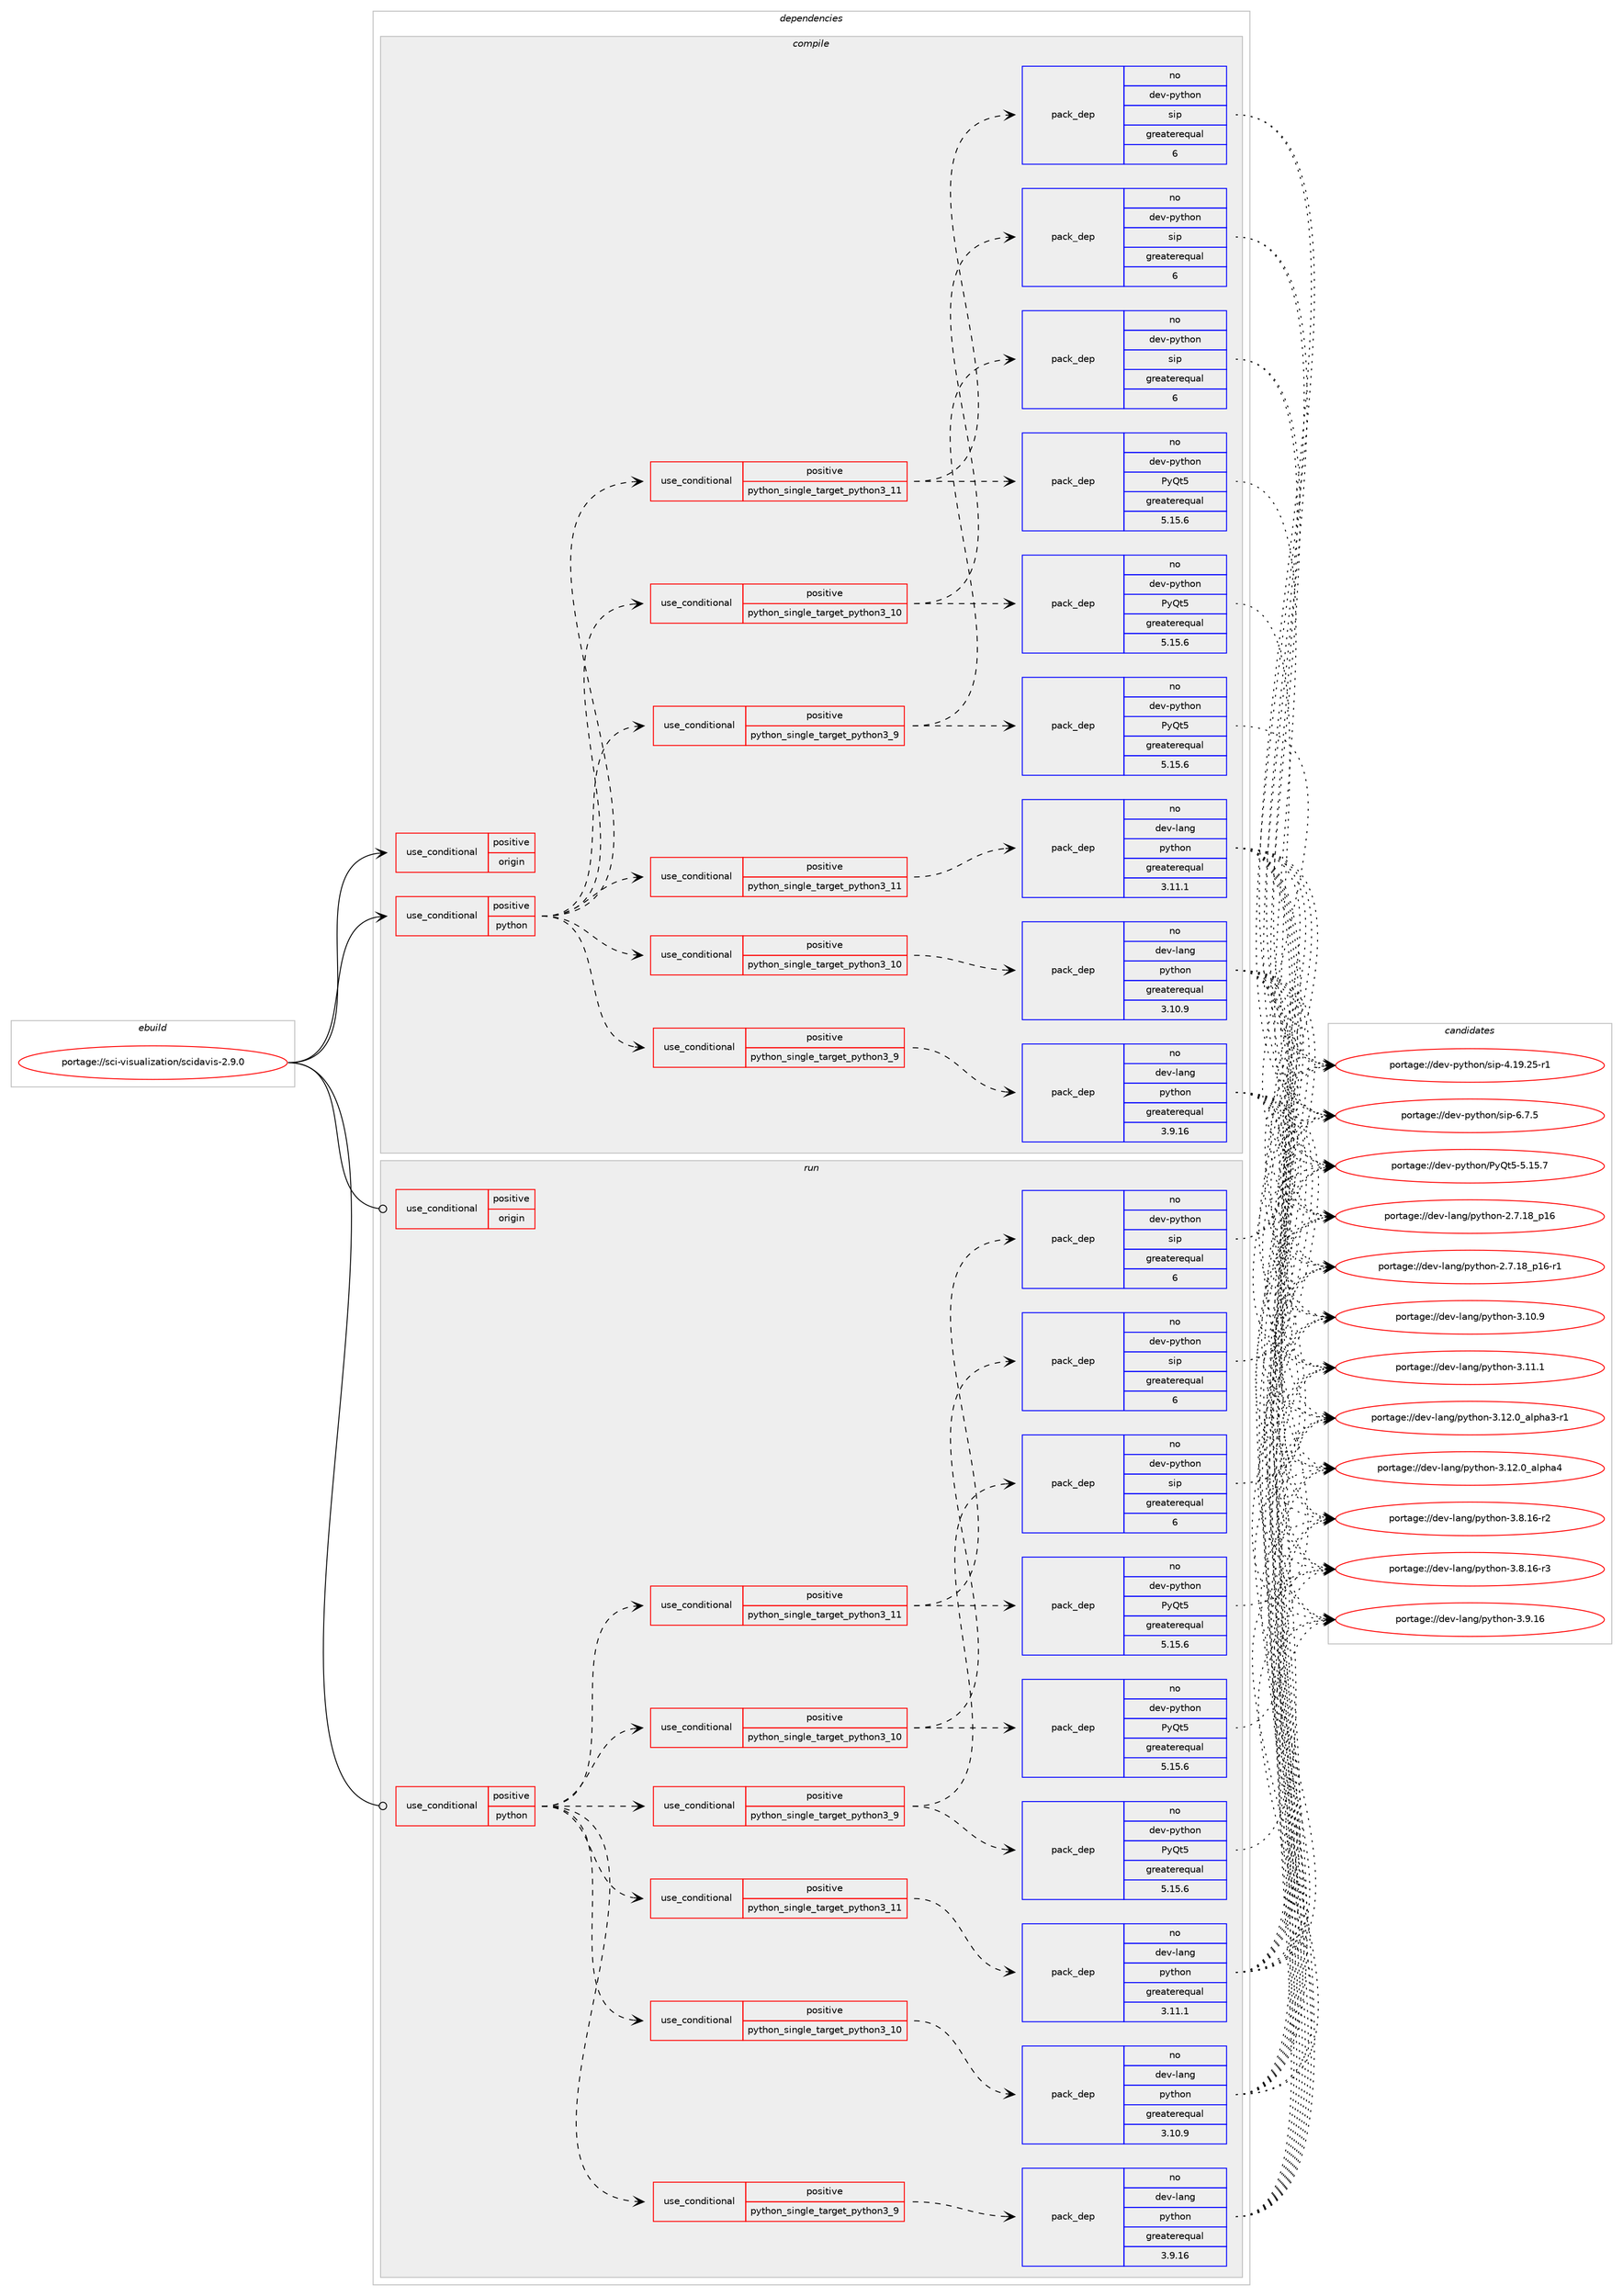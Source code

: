 digraph prolog {

# *************
# Graph options
# *************

newrank=true;
concentrate=true;
compound=true;
graph [rankdir=LR,fontname=Helvetica,fontsize=10,ranksep=1.5];#, ranksep=2.5, nodesep=0.2];
edge  [arrowhead=vee];
node  [fontname=Helvetica,fontsize=10];

# **********
# The ebuild
# **********

subgraph cluster_leftcol {
color=gray;
rank=same;
label=<<i>ebuild</i>>;
id [label="portage://sci-visualization/scidavis-2.9.0", color=red, width=4, href="../sci-visualization/scidavis-2.9.0.svg"];
}

# ****************
# The dependencies
# ****************

subgraph cluster_midcol {
color=gray;
label=<<i>dependencies</i>>;
subgraph cluster_compile {
fillcolor="#eeeeee";
style=filled;
label=<<i>compile</i>>;
subgraph cond3381 {
dependency5035 [label=<<TABLE BORDER="0" CELLBORDER="1" CELLSPACING="0" CELLPADDING="4"><TR><TD ROWSPAN="3" CELLPADDING="10">use_conditional</TD></TR><TR><TD>positive</TD></TR><TR><TD>origin</TD></TR></TABLE>>, shape=none, color=red];
# *** BEGIN UNKNOWN DEPENDENCY TYPE (TODO) ***
# dependency5035 -> package_dependency(portage://sci-visualization/scidavis-2.9.0,install,no,sci-libs,liborigin,none,[,,],[],[])
# *** END UNKNOWN DEPENDENCY TYPE (TODO) ***

}
id:e -> dependency5035:w [weight=20,style="solid",arrowhead="vee"];
subgraph cond3382 {
dependency5036 [label=<<TABLE BORDER="0" CELLBORDER="1" CELLSPACING="0" CELLPADDING="4"><TR><TD ROWSPAN="3" CELLPADDING="10">use_conditional</TD></TR><TR><TD>positive</TD></TR><TR><TD>python</TD></TR></TABLE>>, shape=none, color=red];
subgraph cond3383 {
dependency5037 [label=<<TABLE BORDER="0" CELLBORDER="1" CELLSPACING="0" CELLPADDING="4"><TR><TD ROWSPAN="3" CELLPADDING="10">use_conditional</TD></TR><TR><TD>positive</TD></TR><TR><TD>python_single_target_python3_9</TD></TR></TABLE>>, shape=none, color=red];
subgraph pack1602 {
dependency5038 [label=<<TABLE BORDER="0" CELLBORDER="1" CELLSPACING="0" CELLPADDING="4" WIDTH="220"><TR><TD ROWSPAN="6" CELLPADDING="30">pack_dep</TD></TR><TR><TD WIDTH="110">no</TD></TR><TR><TD>dev-lang</TD></TR><TR><TD>python</TD></TR><TR><TD>greaterequal</TD></TR><TR><TD>3.9.16</TD></TR></TABLE>>, shape=none, color=blue];
}
dependency5037:e -> dependency5038:w [weight=20,style="dashed",arrowhead="vee"];
}
dependency5036:e -> dependency5037:w [weight=20,style="dashed",arrowhead="vee"];
subgraph cond3384 {
dependency5039 [label=<<TABLE BORDER="0" CELLBORDER="1" CELLSPACING="0" CELLPADDING="4"><TR><TD ROWSPAN="3" CELLPADDING="10">use_conditional</TD></TR><TR><TD>positive</TD></TR><TR><TD>python_single_target_python3_10</TD></TR></TABLE>>, shape=none, color=red];
subgraph pack1603 {
dependency5040 [label=<<TABLE BORDER="0" CELLBORDER="1" CELLSPACING="0" CELLPADDING="4" WIDTH="220"><TR><TD ROWSPAN="6" CELLPADDING="30">pack_dep</TD></TR><TR><TD WIDTH="110">no</TD></TR><TR><TD>dev-lang</TD></TR><TR><TD>python</TD></TR><TR><TD>greaterequal</TD></TR><TR><TD>3.10.9</TD></TR></TABLE>>, shape=none, color=blue];
}
dependency5039:e -> dependency5040:w [weight=20,style="dashed",arrowhead="vee"];
}
dependency5036:e -> dependency5039:w [weight=20,style="dashed",arrowhead="vee"];
subgraph cond3385 {
dependency5041 [label=<<TABLE BORDER="0" CELLBORDER="1" CELLSPACING="0" CELLPADDING="4"><TR><TD ROWSPAN="3" CELLPADDING="10">use_conditional</TD></TR><TR><TD>positive</TD></TR><TR><TD>python_single_target_python3_11</TD></TR></TABLE>>, shape=none, color=red];
subgraph pack1604 {
dependency5042 [label=<<TABLE BORDER="0" CELLBORDER="1" CELLSPACING="0" CELLPADDING="4" WIDTH="220"><TR><TD ROWSPAN="6" CELLPADDING="30">pack_dep</TD></TR><TR><TD WIDTH="110">no</TD></TR><TR><TD>dev-lang</TD></TR><TR><TD>python</TD></TR><TR><TD>greaterequal</TD></TR><TR><TD>3.11.1</TD></TR></TABLE>>, shape=none, color=blue];
}
dependency5041:e -> dependency5042:w [weight=20,style="dashed",arrowhead="vee"];
}
dependency5036:e -> dependency5041:w [weight=20,style="dashed",arrowhead="vee"];
subgraph cond3386 {
dependency5043 [label=<<TABLE BORDER="0" CELLBORDER="1" CELLSPACING="0" CELLPADDING="4"><TR><TD ROWSPAN="3" CELLPADDING="10">use_conditional</TD></TR><TR><TD>positive</TD></TR><TR><TD>python_single_target_python3_9</TD></TR></TABLE>>, shape=none, color=red];
subgraph pack1605 {
dependency5044 [label=<<TABLE BORDER="0" CELLBORDER="1" CELLSPACING="0" CELLPADDING="4" WIDTH="220"><TR><TD ROWSPAN="6" CELLPADDING="30">pack_dep</TD></TR><TR><TD WIDTH="110">no</TD></TR><TR><TD>dev-python</TD></TR><TR><TD>PyQt5</TD></TR><TR><TD>greaterequal</TD></TR><TR><TD>5.15.6</TD></TR></TABLE>>, shape=none, color=blue];
}
dependency5043:e -> dependency5044:w [weight=20,style="dashed",arrowhead="vee"];
# *** BEGIN UNKNOWN DEPENDENCY TYPE (TODO) ***
# dependency5043 -> package_dependency(portage://sci-visualization/scidavis-2.9.0,install,no,dev-python,PyQt5-sip,none,[,,],[],[use(enable(python_targets_python3_9),negative)])
# *** END UNKNOWN DEPENDENCY TYPE (TODO) ***

subgraph pack1606 {
dependency5045 [label=<<TABLE BORDER="0" CELLBORDER="1" CELLSPACING="0" CELLPADDING="4" WIDTH="220"><TR><TD ROWSPAN="6" CELLPADDING="30">pack_dep</TD></TR><TR><TD WIDTH="110">no</TD></TR><TR><TD>dev-python</TD></TR><TR><TD>sip</TD></TR><TR><TD>greaterequal</TD></TR><TR><TD>6</TD></TR></TABLE>>, shape=none, color=blue];
}
dependency5043:e -> dependency5045:w [weight=20,style="dashed",arrowhead="vee"];
}
dependency5036:e -> dependency5043:w [weight=20,style="dashed",arrowhead="vee"];
subgraph cond3387 {
dependency5046 [label=<<TABLE BORDER="0" CELLBORDER="1" CELLSPACING="0" CELLPADDING="4"><TR><TD ROWSPAN="3" CELLPADDING="10">use_conditional</TD></TR><TR><TD>positive</TD></TR><TR><TD>python_single_target_python3_10</TD></TR></TABLE>>, shape=none, color=red];
subgraph pack1607 {
dependency5047 [label=<<TABLE BORDER="0" CELLBORDER="1" CELLSPACING="0" CELLPADDING="4" WIDTH="220"><TR><TD ROWSPAN="6" CELLPADDING="30">pack_dep</TD></TR><TR><TD WIDTH="110">no</TD></TR><TR><TD>dev-python</TD></TR><TR><TD>PyQt5</TD></TR><TR><TD>greaterequal</TD></TR><TR><TD>5.15.6</TD></TR></TABLE>>, shape=none, color=blue];
}
dependency5046:e -> dependency5047:w [weight=20,style="dashed",arrowhead="vee"];
# *** BEGIN UNKNOWN DEPENDENCY TYPE (TODO) ***
# dependency5046 -> package_dependency(portage://sci-visualization/scidavis-2.9.0,install,no,dev-python,PyQt5-sip,none,[,,],[],[use(enable(python_targets_python3_10),negative)])
# *** END UNKNOWN DEPENDENCY TYPE (TODO) ***

subgraph pack1608 {
dependency5048 [label=<<TABLE BORDER="0" CELLBORDER="1" CELLSPACING="0" CELLPADDING="4" WIDTH="220"><TR><TD ROWSPAN="6" CELLPADDING="30">pack_dep</TD></TR><TR><TD WIDTH="110">no</TD></TR><TR><TD>dev-python</TD></TR><TR><TD>sip</TD></TR><TR><TD>greaterequal</TD></TR><TR><TD>6</TD></TR></TABLE>>, shape=none, color=blue];
}
dependency5046:e -> dependency5048:w [weight=20,style="dashed",arrowhead="vee"];
}
dependency5036:e -> dependency5046:w [weight=20,style="dashed",arrowhead="vee"];
subgraph cond3388 {
dependency5049 [label=<<TABLE BORDER="0" CELLBORDER="1" CELLSPACING="0" CELLPADDING="4"><TR><TD ROWSPAN="3" CELLPADDING="10">use_conditional</TD></TR><TR><TD>positive</TD></TR><TR><TD>python_single_target_python3_11</TD></TR></TABLE>>, shape=none, color=red];
subgraph pack1609 {
dependency5050 [label=<<TABLE BORDER="0" CELLBORDER="1" CELLSPACING="0" CELLPADDING="4" WIDTH="220"><TR><TD ROWSPAN="6" CELLPADDING="30">pack_dep</TD></TR><TR><TD WIDTH="110">no</TD></TR><TR><TD>dev-python</TD></TR><TR><TD>PyQt5</TD></TR><TR><TD>greaterequal</TD></TR><TR><TD>5.15.6</TD></TR></TABLE>>, shape=none, color=blue];
}
dependency5049:e -> dependency5050:w [weight=20,style="dashed",arrowhead="vee"];
# *** BEGIN UNKNOWN DEPENDENCY TYPE (TODO) ***
# dependency5049 -> package_dependency(portage://sci-visualization/scidavis-2.9.0,install,no,dev-python,PyQt5-sip,none,[,,],[],[use(enable(python_targets_python3_11),negative)])
# *** END UNKNOWN DEPENDENCY TYPE (TODO) ***

subgraph pack1610 {
dependency5051 [label=<<TABLE BORDER="0" CELLBORDER="1" CELLSPACING="0" CELLPADDING="4" WIDTH="220"><TR><TD ROWSPAN="6" CELLPADDING="30">pack_dep</TD></TR><TR><TD WIDTH="110">no</TD></TR><TR><TD>dev-python</TD></TR><TR><TD>sip</TD></TR><TR><TD>greaterequal</TD></TR><TR><TD>6</TD></TR></TABLE>>, shape=none, color=blue];
}
dependency5049:e -> dependency5051:w [weight=20,style="dashed",arrowhead="vee"];
}
dependency5036:e -> dependency5049:w [weight=20,style="dashed",arrowhead="vee"];
}
id:e -> dependency5036:w [weight=20,style="solid",arrowhead="vee"];
# *** BEGIN UNKNOWN DEPENDENCY TYPE (TODO) ***
# id -> package_dependency(portage://sci-visualization/scidavis-2.9.0,install,no,dev-cpp,muParser,none,[,,],[],[])
# *** END UNKNOWN DEPENDENCY TYPE (TODO) ***

# *** BEGIN UNKNOWN DEPENDENCY TYPE (TODO) ***
# id -> package_dependency(portage://sci-visualization/scidavis-2.9.0,install,no,dev-qt,qtcore,none,[,,],[slot(5)],[])
# *** END UNKNOWN DEPENDENCY TYPE (TODO) ***

# *** BEGIN UNKNOWN DEPENDENCY TYPE (TODO) ***
# id -> package_dependency(portage://sci-visualization/scidavis-2.9.0,install,no,dev-qt,qtgui,none,[,,],[slot(5)],[])
# *** END UNKNOWN DEPENDENCY TYPE (TODO) ***

# *** BEGIN UNKNOWN DEPENDENCY TYPE (TODO) ***
# id -> package_dependency(portage://sci-visualization/scidavis-2.9.0,install,no,dev-qt,qtnetwork,none,[,,],[slot(5)],[])
# *** END UNKNOWN DEPENDENCY TYPE (TODO) ***

# *** BEGIN UNKNOWN DEPENDENCY TYPE (TODO) ***
# id -> package_dependency(portage://sci-visualization/scidavis-2.9.0,install,no,dev-qt,qtopengl,none,[,,],[slot(5)],[])
# *** END UNKNOWN DEPENDENCY TYPE (TODO) ***

# *** BEGIN UNKNOWN DEPENDENCY TYPE (TODO) ***
# id -> package_dependency(portage://sci-visualization/scidavis-2.9.0,install,no,dev-qt,qtprintsupport,none,[,,],[slot(5)],[])
# *** END UNKNOWN DEPENDENCY TYPE (TODO) ***

# *** BEGIN UNKNOWN DEPENDENCY TYPE (TODO) ***
# id -> package_dependency(portage://sci-visualization/scidavis-2.9.0,install,no,dev-qt,qtwidgets,none,[,,],[slot(5)],[])
# *** END UNKNOWN DEPENDENCY TYPE (TODO) ***

# *** BEGIN UNKNOWN DEPENDENCY TYPE (TODO) ***
# id -> package_dependency(portage://sci-visualization/scidavis-2.9.0,install,no,dev-qt,qtxml,none,[,,],[slot(5)],[])
# *** END UNKNOWN DEPENDENCY TYPE (TODO) ***

# *** BEGIN UNKNOWN DEPENDENCY TYPE (TODO) ***
# id -> package_dependency(portage://sci-visualization/scidavis-2.9.0,install,no,sci-libs,gsl,none,[,,],any_same_slot,[])
# *** END UNKNOWN DEPENDENCY TYPE (TODO) ***

# *** BEGIN UNKNOWN DEPENDENCY TYPE (TODO) ***
# id -> package_dependency(portage://sci-visualization/scidavis-2.9.0,install,no,sys-libs,zlib,none,[,,],[],[use(enable(minizip),none)])
# *** END UNKNOWN DEPENDENCY TYPE (TODO) ***

# *** BEGIN UNKNOWN DEPENDENCY TYPE (TODO) ***
# id -> package_dependency(portage://sci-visualization/scidavis-2.9.0,install,no,x11-libs,qwt,none,[,,],[slot(5)],[])
# *** END UNKNOWN DEPENDENCY TYPE (TODO) ***

# *** BEGIN UNKNOWN DEPENDENCY TYPE (TODO) ***
# id -> package_dependency(portage://sci-visualization/scidavis-2.9.0,install,no,x11-libs,qwtplot3d,none,[,,],[],[])
# *** END UNKNOWN DEPENDENCY TYPE (TODO) ***

}
subgraph cluster_compileandrun {
fillcolor="#eeeeee";
style=filled;
label=<<i>compile and run</i>>;
}
subgraph cluster_run {
fillcolor="#eeeeee";
style=filled;
label=<<i>run</i>>;
subgraph cond3389 {
dependency5052 [label=<<TABLE BORDER="0" CELLBORDER="1" CELLSPACING="0" CELLPADDING="4"><TR><TD ROWSPAN="3" CELLPADDING="10">use_conditional</TD></TR><TR><TD>positive</TD></TR><TR><TD>origin</TD></TR></TABLE>>, shape=none, color=red];
# *** BEGIN UNKNOWN DEPENDENCY TYPE (TODO) ***
# dependency5052 -> package_dependency(portage://sci-visualization/scidavis-2.9.0,run,no,sci-libs,liborigin,none,[,,],[],[])
# *** END UNKNOWN DEPENDENCY TYPE (TODO) ***

}
id:e -> dependency5052:w [weight=20,style="solid",arrowhead="odot"];
subgraph cond3390 {
dependency5053 [label=<<TABLE BORDER="0" CELLBORDER="1" CELLSPACING="0" CELLPADDING="4"><TR><TD ROWSPAN="3" CELLPADDING="10">use_conditional</TD></TR><TR><TD>positive</TD></TR><TR><TD>python</TD></TR></TABLE>>, shape=none, color=red];
subgraph cond3391 {
dependency5054 [label=<<TABLE BORDER="0" CELLBORDER="1" CELLSPACING="0" CELLPADDING="4"><TR><TD ROWSPAN="3" CELLPADDING="10">use_conditional</TD></TR><TR><TD>positive</TD></TR><TR><TD>python_single_target_python3_9</TD></TR></TABLE>>, shape=none, color=red];
subgraph pack1611 {
dependency5055 [label=<<TABLE BORDER="0" CELLBORDER="1" CELLSPACING="0" CELLPADDING="4" WIDTH="220"><TR><TD ROWSPAN="6" CELLPADDING="30">pack_dep</TD></TR><TR><TD WIDTH="110">no</TD></TR><TR><TD>dev-lang</TD></TR><TR><TD>python</TD></TR><TR><TD>greaterequal</TD></TR><TR><TD>3.9.16</TD></TR></TABLE>>, shape=none, color=blue];
}
dependency5054:e -> dependency5055:w [weight=20,style="dashed",arrowhead="vee"];
}
dependency5053:e -> dependency5054:w [weight=20,style="dashed",arrowhead="vee"];
subgraph cond3392 {
dependency5056 [label=<<TABLE BORDER="0" CELLBORDER="1" CELLSPACING="0" CELLPADDING="4"><TR><TD ROWSPAN="3" CELLPADDING="10">use_conditional</TD></TR><TR><TD>positive</TD></TR><TR><TD>python_single_target_python3_10</TD></TR></TABLE>>, shape=none, color=red];
subgraph pack1612 {
dependency5057 [label=<<TABLE BORDER="0" CELLBORDER="1" CELLSPACING="0" CELLPADDING="4" WIDTH="220"><TR><TD ROWSPAN="6" CELLPADDING="30">pack_dep</TD></TR><TR><TD WIDTH="110">no</TD></TR><TR><TD>dev-lang</TD></TR><TR><TD>python</TD></TR><TR><TD>greaterequal</TD></TR><TR><TD>3.10.9</TD></TR></TABLE>>, shape=none, color=blue];
}
dependency5056:e -> dependency5057:w [weight=20,style="dashed",arrowhead="vee"];
}
dependency5053:e -> dependency5056:w [weight=20,style="dashed",arrowhead="vee"];
subgraph cond3393 {
dependency5058 [label=<<TABLE BORDER="0" CELLBORDER="1" CELLSPACING="0" CELLPADDING="4"><TR><TD ROWSPAN="3" CELLPADDING="10">use_conditional</TD></TR><TR><TD>positive</TD></TR><TR><TD>python_single_target_python3_11</TD></TR></TABLE>>, shape=none, color=red];
subgraph pack1613 {
dependency5059 [label=<<TABLE BORDER="0" CELLBORDER="1" CELLSPACING="0" CELLPADDING="4" WIDTH="220"><TR><TD ROWSPAN="6" CELLPADDING="30">pack_dep</TD></TR><TR><TD WIDTH="110">no</TD></TR><TR><TD>dev-lang</TD></TR><TR><TD>python</TD></TR><TR><TD>greaterequal</TD></TR><TR><TD>3.11.1</TD></TR></TABLE>>, shape=none, color=blue];
}
dependency5058:e -> dependency5059:w [weight=20,style="dashed",arrowhead="vee"];
}
dependency5053:e -> dependency5058:w [weight=20,style="dashed",arrowhead="vee"];
subgraph cond3394 {
dependency5060 [label=<<TABLE BORDER="0" CELLBORDER="1" CELLSPACING="0" CELLPADDING="4"><TR><TD ROWSPAN="3" CELLPADDING="10">use_conditional</TD></TR><TR><TD>positive</TD></TR><TR><TD>python_single_target_python3_9</TD></TR></TABLE>>, shape=none, color=red];
subgraph pack1614 {
dependency5061 [label=<<TABLE BORDER="0" CELLBORDER="1" CELLSPACING="0" CELLPADDING="4" WIDTH="220"><TR><TD ROWSPAN="6" CELLPADDING="30">pack_dep</TD></TR><TR><TD WIDTH="110">no</TD></TR><TR><TD>dev-python</TD></TR><TR><TD>PyQt5</TD></TR><TR><TD>greaterequal</TD></TR><TR><TD>5.15.6</TD></TR></TABLE>>, shape=none, color=blue];
}
dependency5060:e -> dependency5061:w [weight=20,style="dashed",arrowhead="vee"];
# *** BEGIN UNKNOWN DEPENDENCY TYPE (TODO) ***
# dependency5060 -> package_dependency(portage://sci-visualization/scidavis-2.9.0,run,no,dev-python,PyQt5-sip,none,[,,],[],[use(enable(python_targets_python3_9),negative)])
# *** END UNKNOWN DEPENDENCY TYPE (TODO) ***

subgraph pack1615 {
dependency5062 [label=<<TABLE BORDER="0" CELLBORDER="1" CELLSPACING="0" CELLPADDING="4" WIDTH="220"><TR><TD ROWSPAN="6" CELLPADDING="30">pack_dep</TD></TR><TR><TD WIDTH="110">no</TD></TR><TR><TD>dev-python</TD></TR><TR><TD>sip</TD></TR><TR><TD>greaterequal</TD></TR><TR><TD>6</TD></TR></TABLE>>, shape=none, color=blue];
}
dependency5060:e -> dependency5062:w [weight=20,style="dashed",arrowhead="vee"];
}
dependency5053:e -> dependency5060:w [weight=20,style="dashed",arrowhead="vee"];
subgraph cond3395 {
dependency5063 [label=<<TABLE BORDER="0" CELLBORDER="1" CELLSPACING="0" CELLPADDING="4"><TR><TD ROWSPAN="3" CELLPADDING="10">use_conditional</TD></TR><TR><TD>positive</TD></TR><TR><TD>python_single_target_python3_10</TD></TR></TABLE>>, shape=none, color=red];
subgraph pack1616 {
dependency5064 [label=<<TABLE BORDER="0" CELLBORDER="1" CELLSPACING="0" CELLPADDING="4" WIDTH="220"><TR><TD ROWSPAN="6" CELLPADDING="30">pack_dep</TD></TR><TR><TD WIDTH="110">no</TD></TR><TR><TD>dev-python</TD></TR><TR><TD>PyQt5</TD></TR><TR><TD>greaterequal</TD></TR><TR><TD>5.15.6</TD></TR></TABLE>>, shape=none, color=blue];
}
dependency5063:e -> dependency5064:w [weight=20,style="dashed",arrowhead="vee"];
# *** BEGIN UNKNOWN DEPENDENCY TYPE (TODO) ***
# dependency5063 -> package_dependency(portage://sci-visualization/scidavis-2.9.0,run,no,dev-python,PyQt5-sip,none,[,,],[],[use(enable(python_targets_python3_10),negative)])
# *** END UNKNOWN DEPENDENCY TYPE (TODO) ***

subgraph pack1617 {
dependency5065 [label=<<TABLE BORDER="0" CELLBORDER="1" CELLSPACING="0" CELLPADDING="4" WIDTH="220"><TR><TD ROWSPAN="6" CELLPADDING="30">pack_dep</TD></TR><TR><TD WIDTH="110">no</TD></TR><TR><TD>dev-python</TD></TR><TR><TD>sip</TD></TR><TR><TD>greaterequal</TD></TR><TR><TD>6</TD></TR></TABLE>>, shape=none, color=blue];
}
dependency5063:e -> dependency5065:w [weight=20,style="dashed",arrowhead="vee"];
}
dependency5053:e -> dependency5063:w [weight=20,style="dashed",arrowhead="vee"];
subgraph cond3396 {
dependency5066 [label=<<TABLE BORDER="0" CELLBORDER="1" CELLSPACING="0" CELLPADDING="4"><TR><TD ROWSPAN="3" CELLPADDING="10">use_conditional</TD></TR><TR><TD>positive</TD></TR><TR><TD>python_single_target_python3_11</TD></TR></TABLE>>, shape=none, color=red];
subgraph pack1618 {
dependency5067 [label=<<TABLE BORDER="0" CELLBORDER="1" CELLSPACING="0" CELLPADDING="4" WIDTH="220"><TR><TD ROWSPAN="6" CELLPADDING="30">pack_dep</TD></TR><TR><TD WIDTH="110">no</TD></TR><TR><TD>dev-python</TD></TR><TR><TD>PyQt5</TD></TR><TR><TD>greaterequal</TD></TR><TR><TD>5.15.6</TD></TR></TABLE>>, shape=none, color=blue];
}
dependency5066:e -> dependency5067:w [weight=20,style="dashed",arrowhead="vee"];
# *** BEGIN UNKNOWN DEPENDENCY TYPE (TODO) ***
# dependency5066 -> package_dependency(portage://sci-visualization/scidavis-2.9.0,run,no,dev-python,PyQt5-sip,none,[,,],[],[use(enable(python_targets_python3_11),negative)])
# *** END UNKNOWN DEPENDENCY TYPE (TODO) ***

subgraph pack1619 {
dependency5068 [label=<<TABLE BORDER="0" CELLBORDER="1" CELLSPACING="0" CELLPADDING="4" WIDTH="220"><TR><TD ROWSPAN="6" CELLPADDING="30">pack_dep</TD></TR><TR><TD WIDTH="110">no</TD></TR><TR><TD>dev-python</TD></TR><TR><TD>sip</TD></TR><TR><TD>greaterequal</TD></TR><TR><TD>6</TD></TR></TABLE>>, shape=none, color=blue];
}
dependency5066:e -> dependency5068:w [weight=20,style="dashed",arrowhead="vee"];
}
dependency5053:e -> dependency5066:w [weight=20,style="dashed",arrowhead="vee"];
}
id:e -> dependency5053:w [weight=20,style="solid",arrowhead="odot"];
# *** BEGIN UNKNOWN DEPENDENCY TYPE (TODO) ***
# id -> package_dependency(portage://sci-visualization/scidavis-2.9.0,run,no,dev-cpp,muParser,none,[,,],[],[])
# *** END UNKNOWN DEPENDENCY TYPE (TODO) ***

# *** BEGIN UNKNOWN DEPENDENCY TYPE (TODO) ***
# id -> package_dependency(portage://sci-visualization/scidavis-2.9.0,run,no,dev-qt,qtcore,none,[,,],[slot(5)],[])
# *** END UNKNOWN DEPENDENCY TYPE (TODO) ***

# *** BEGIN UNKNOWN DEPENDENCY TYPE (TODO) ***
# id -> package_dependency(portage://sci-visualization/scidavis-2.9.0,run,no,dev-qt,qtgui,none,[,,],[slot(5)],[])
# *** END UNKNOWN DEPENDENCY TYPE (TODO) ***

# *** BEGIN UNKNOWN DEPENDENCY TYPE (TODO) ***
# id -> package_dependency(portage://sci-visualization/scidavis-2.9.0,run,no,dev-qt,qtnetwork,none,[,,],[slot(5)],[])
# *** END UNKNOWN DEPENDENCY TYPE (TODO) ***

# *** BEGIN UNKNOWN DEPENDENCY TYPE (TODO) ***
# id -> package_dependency(portage://sci-visualization/scidavis-2.9.0,run,no,dev-qt,qtopengl,none,[,,],[slot(5)],[])
# *** END UNKNOWN DEPENDENCY TYPE (TODO) ***

# *** BEGIN UNKNOWN DEPENDENCY TYPE (TODO) ***
# id -> package_dependency(portage://sci-visualization/scidavis-2.9.0,run,no,dev-qt,qtprintsupport,none,[,,],[slot(5)],[])
# *** END UNKNOWN DEPENDENCY TYPE (TODO) ***

# *** BEGIN UNKNOWN DEPENDENCY TYPE (TODO) ***
# id -> package_dependency(portage://sci-visualization/scidavis-2.9.0,run,no,dev-qt,qtwidgets,none,[,,],[slot(5)],[])
# *** END UNKNOWN DEPENDENCY TYPE (TODO) ***

# *** BEGIN UNKNOWN DEPENDENCY TYPE (TODO) ***
# id -> package_dependency(portage://sci-visualization/scidavis-2.9.0,run,no,dev-qt,qtxml,none,[,,],[slot(5)],[])
# *** END UNKNOWN DEPENDENCY TYPE (TODO) ***

# *** BEGIN UNKNOWN DEPENDENCY TYPE (TODO) ***
# id -> package_dependency(portage://sci-visualization/scidavis-2.9.0,run,no,sci-libs,gsl,none,[,,],any_same_slot,[])
# *** END UNKNOWN DEPENDENCY TYPE (TODO) ***

# *** BEGIN UNKNOWN DEPENDENCY TYPE (TODO) ***
# id -> package_dependency(portage://sci-visualization/scidavis-2.9.0,run,no,sys-libs,zlib,none,[,,],[],[use(enable(minizip),none)])
# *** END UNKNOWN DEPENDENCY TYPE (TODO) ***

# *** BEGIN UNKNOWN DEPENDENCY TYPE (TODO) ***
# id -> package_dependency(portage://sci-visualization/scidavis-2.9.0,run,no,x11-libs,qwt,none,[,,],[slot(5)],[])
# *** END UNKNOWN DEPENDENCY TYPE (TODO) ***

# *** BEGIN UNKNOWN DEPENDENCY TYPE (TODO) ***
# id -> package_dependency(portage://sci-visualization/scidavis-2.9.0,run,no,x11-libs,qwtplot3d,none,[,,],[],[])
# *** END UNKNOWN DEPENDENCY TYPE (TODO) ***

}
}

# **************
# The candidates
# **************

subgraph cluster_choices {
rank=same;
color=gray;
label=<<i>candidates</i>>;

subgraph choice1602 {
color=black;
nodesep=1;
choice10010111845108971101034711212111610411111045504655464956951124954 [label="portage://dev-lang/python-2.7.18_p16", color=red, width=4,href="../dev-lang/python-2.7.18_p16.svg"];
choice100101118451089711010347112121116104111110455046554649569511249544511449 [label="portage://dev-lang/python-2.7.18_p16-r1", color=red, width=4,href="../dev-lang/python-2.7.18_p16-r1.svg"];
choice10010111845108971101034711212111610411111045514649484657 [label="portage://dev-lang/python-3.10.9", color=red, width=4,href="../dev-lang/python-3.10.9.svg"];
choice10010111845108971101034711212111610411111045514649494649 [label="portage://dev-lang/python-3.11.1", color=red, width=4,href="../dev-lang/python-3.11.1.svg"];
choice10010111845108971101034711212111610411111045514649504648959710811210497514511449 [label="portage://dev-lang/python-3.12.0_alpha3-r1", color=red, width=4,href="../dev-lang/python-3.12.0_alpha3-r1.svg"];
choice1001011184510897110103471121211161041111104551464950464895971081121049752 [label="portage://dev-lang/python-3.12.0_alpha4", color=red, width=4,href="../dev-lang/python-3.12.0_alpha4.svg"];
choice100101118451089711010347112121116104111110455146564649544511450 [label="portage://dev-lang/python-3.8.16-r2", color=red, width=4,href="../dev-lang/python-3.8.16-r2.svg"];
choice100101118451089711010347112121116104111110455146564649544511451 [label="portage://dev-lang/python-3.8.16-r3", color=red, width=4,href="../dev-lang/python-3.8.16-r3.svg"];
choice10010111845108971101034711212111610411111045514657464954 [label="portage://dev-lang/python-3.9.16", color=red, width=4,href="../dev-lang/python-3.9.16.svg"];
dependency5038:e -> choice10010111845108971101034711212111610411111045504655464956951124954:w [style=dotted,weight="100"];
dependency5038:e -> choice100101118451089711010347112121116104111110455046554649569511249544511449:w [style=dotted,weight="100"];
dependency5038:e -> choice10010111845108971101034711212111610411111045514649484657:w [style=dotted,weight="100"];
dependency5038:e -> choice10010111845108971101034711212111610411111045514649494649:w [style=dotted,weight="100"];
dependency5038:e -> choice10010111845108971101034711212111610411111045514649504648959710811210497514511449:w [style=dotted,weight="100"];
dependency5038:e -> choice1001011184510897110103471121211161041111104551464950464895971081121049752:w [style=dotted,weight="100"];
dependency5038:e -> choice100101118451089711010347112121116104111110455146564649544511450:w [style=dotted,weight="100"];
dependency5038:e -> choice100101118451089711010347112121116104111110455146564649544511451:w [style=dotted,weight="100"];
dependency5038:e -> choice10010111845108971101034711212111610411111045514657464954:w [style=dotted,weight="100"];
}
subgraph choice1603 {
color=black;
nodesep=1;
choice10010111845108971101034711212111610411111045504655464956951124954 [label="portage://dev-lang/python-2.7.18_p16", color=red, width=4,href="../dev-lang/python-2.7.18_p16.svg"];
choice100101118451089711010347112121116104111110455046554649569511249544511449 [label="portage://dev-lang/python-2.7.18_p16-r1", color=red, width=4,href="../dev-lang/python-2.7.18_p16-r1.svg"];
choice10010111845108971101034711212111610411111045514649484657 [label="portage://dev-lang/python-3.10.9", color=red, width=4,href="../dev-lang/python-3.10.9.svg"];
choice10010111845108971101034711212111610411111045514649494649 [label="portage://dev-lang/python-3.11.1", color=red, width=4,href="../dev-lang/python-3.11.1.svg"];
choice10010111845108971101034711212111610411111045514649504648959710811210497514511449 [label="portage://dev-lang/python-3.12.0_alpha3-r1", color=red, width=4,href="../dev-lang/python-3.12.0_alpha3-r1.svg"];
choice1001011184510897110103471121211161041111104551464950464895971081121049752 [label="portage://dev-lang/python-3.12.0_alpha4", color=red, width=4,href="../dev-lang/python-3.12.0_alpha4.svg"];
choice100101118451089711010347112121116104111110455146564649544511450 [label="portage://dev-lang/python-3.8.16-r2", color=red, width=4,href="../dev-lang/python-3.8.16-r2.svg"];
choice100101118451089711010347112121116104111110455146564649544511451 [label="portage://dev-lang/python-3.8.16-r3", color=red, width=4,href="../dev-lang/python-3.8.16-r3.svg"];
choice10010111845108971101034711212111610411111045514657464954 [label="portage://dev-lang/python-3.9.16", color=red, width=4,href="../dev-lang/python-3.9.16.svg"];
dependency5040:e -> choice10010111845108971101034711212111610411111045504655464956951124954:w [style=dotted,weight="100"];
dependency5040:e -> choice100101118451089711010347112121116104111110455046554649569511249544511449:w [style=dotted,weight="100"];
dependency5040:e -> choice10010111845108971101034711212111610411111045514649484657:w [style=dotted,weight="100"];
dependency5040:e -> choice10010111845108971101034711212111610411111045514649494649:w [style=dotted,weight="100"];
dependency5040:e -> choice10010111845108971101034711212111610411111045514649504648959710811210497514511449:w [style=dotted,weight="100"];
dependency5040:e -> choice1001011184510897110103471121211161041111104551464950464895971081121049752:w [style=dotted,weight="100"];
dependency5040:e -> choice100101118451089711010347112121116104111110455146564649544511450:w [style=dotted,weight="100"];
dependency5040:e -> choice100101118451089711010347112121116104111110455146564649544511451:w [style=dotted,weight="100"];
dependency5040:e -> choice10010111845108971101034711212111610411111045514657464954:w [style=dotted,weight="100"];
}
subgraph choice1604 {
color=black;
nodesep=1;
choice10010111845108971101034711212111610411111045504655464956951124954 [label="portage://dev-lang/python-2.7.18_p16", color=red, width=4,href="../dev-lang/python-2.7.18_p16.svg"];
choice100101118451089711010347112121116104111110455046554649569511249544511449 [label="portage://dev-lang/python-2.7.18_p16-r1", color=red, width=4,href="../dev-lang/python-2.7.18_p16-r1.svg"];
choice10010111845108971101034711212111610411111045514649484657 [label="portage://dev-lang/python-3.10.9", color=red, width=4,href="../dev-lang/python-3.10.9.svg"];
choice10010111845108971101034711212111610411111045514649494649 [label="portage://dev-lang/python-3.11.1", color=red, width=4,href="../dev-lang/python-3.11.1.svg"];
choice10010111845108971101034711212111610411111045514649504648959710811210497514511449 [label="portage://dev-lang/python-3.12.0_alpha3-r1", color=red, width=4,href="../dev-lang/python-3.12.0_alpha3-r1.svg"];
choice1001011184510897110103471121211161041111104551464950464895971081121049752 [label="portage://dev-lang/python-3.12.0_alpha4", color=red, width=4,href="../dev-lang/python-3.12.0_alpha4.svg"];
choice100101118451089711010347112121116104111110455146564649544511450 [label="portage://dev-lang/python-3.8.16-r2", color=red, width=4,href="../dev-lang/python-3.8.16-r2.svg"];
choice100101118451089711010347112121116104111110455146564649544511451 [label="portage://dev-lang/python-3.8.16-r3", color=red, width=4,href="../dev-lang/python-3.8.16-r3.svg"];
choice10010111845108971101034711212111610411111045514657464954 [label="portage://dev-lang/python-3.9.16", color=red, width=4,href="../dev-lang/python-3.9.16.svg"];
dependency5042:e -> choice10010111845108971101034711212111610411111045504655464956951124954:w [style=dotted,weight="100"];
dependency5042:e -> choice100101118451089711010347112121116104111110455046554649569511249544511449:w [style=dotted,weight="100"];
dependency5042:e -> choice10010111845108971101034711212111610411111045514649484657:w [style=dotted,weight="100"];
dependency5042:e -> choice10010111845108971101034711212111610411111045514649494649:w [style=dotted,weight="100"];
dependency5042:e -> choice10010111845108971101034711212111610411111045514649504648959710811210497514511449:w [style=dotted,weight="100"];
dependency5042:e -> choice1001011184510897110103471121211161041111104551464950464895971081121049752:w [style=dotted,weight="100"];
dependency5042:e -> choice100101118451089711010347112121116104111110455146564649544511450:w [style=dotted,weight="100"];
dependency5042:e -> choice100101118451089711010347112121116104111110455146564649544511451:w [style=dotted,weight="100"];
dependency5042:e -> choice10010111845108971101034711212111610411111045514657464954:w [style=dotted,weight="100"];
}
subgraph choice1605 {
color=black;
nodesep=1;
choice100101118451121211161041111104780121811165345534649534655 [label="portage://dev-python/PyQt5-5.15.7", color=red, width=4,href="../dev-python/PyQt5-5.15.7.svg"];
dependency5044:e -> choice100101118451121211161041111104780121811165345534649534655:w [style=dotted,weight="100"];
}
subgraph choice1606 {
color=black;
nodesep=1;
choice100101118451121211161041111104711510511245524649574650534511449 [label="portage://dev-python/sip-4.19.25-r1", color=red, width=4,href="../dev-python/sip-4.19.25-r1.svg"];
choice1001011184511212111610411111047115105112455446554653 [label="portage://dev-python/sip-6.7.5", color=red, width=4,href="../dev-python/sip-6.7.5.svg"];
dependency5045:e -> choice100101118451121211161041111104711510511245524649574650534511449:w [style=dotted,weight="100"];
dependency5045:e -> choice1001011184511212111610411111047115105112455446554653:w [style=dotted,weight="100"];
}
subgraph choice1607 {
color=black;
nodesep=1;
choice100101118451121211161041111104780121811165345534649534655 [label="portage://dev-python/PyQt5-5.15.7", color=red, width=4,href="../dev-python/PyQt5-5.15.7.svg"];
dependency5047:e -> choice100101118451121211161041111104780121811165345534649534655:w [style=dotted,weight="100"];
}
subgraph choice1608 {
color=black;
nodesep=1;
choice100101118451121211161041111104711510511245524649574650534511449 [label="portage://dev-python/sip-4.19.25-r1", color=red, width=4,href="../dev-python/sip-4.19.25-r1.svg"];
choice1001011184511212111610411111047115105112455446554653 [label="portage://dev-python/sip-6.7.5", color=red, width=4,href="../dev-python/sip-6.7.5.svg"];
dependency5048:e -> choice100101118451121211161041111104711510511245524649574650534511449:w [style=dotted,weight="100"];
dependency5048:e -> choice1001011184511212111610411111047115105112455446554653:w [style=dotted,weight="100"];
}
subgraph choice1609 {
color=black;
nodesep=1;
choice100101118451121211161041111104780121811165345534649534655 [label="portage://dev-python/PyQt5-5.15.7", color=red, width=4,href="../dev-python/PyQt5-5.15.7.svg"];
dependency5050:e -> choice100101118451121211161041111104780121811165345534649534655:w [style=dotted,weight="100"];
}
subgraph choice1610 {
color=black;
nodesep=1;
choice100101118451121211161041111104711510511245524649574650534511449 [label="portage://dev-python/sip-4.19.25-r1", color=red, width=4,href="../dev-python/sip-4.19.25-r1.svg"];
choice1001011184511212111610411111047115105112455446554653 [label="portage://dev-python/sip-6.7.5", color=red, width=4,href="../dev-python/sip-6.7.5.svg"];
dependency5051:e -> choice100101118451121211161041111104711510511245524649574650534511449:w [style=dotted,weight="100"];
dependency5051:e -> choice1001011184511212111610411111047115105112455446554653:w [style=dotted,weight="100"];
}
subgraph choice1611 {
color=black;
nodesep=1;
choice10010111845108971101034711212111610411111045504655464956951124954 [label="portage://dev-lang/python-2.7.18_p16", color=red, width=4,href="../dev-lang/python-2.7.18_p16.svg"];
choice100101118451089711010347112121116104111110455046554649569511249544511449 [label="portage://dev-lang/python-2.7.18_p16-r1", color=red, width=4,href="../dev-lang/python-2.7.18_p16-r1.svg"];
choice10010111845108971101034711212111610411111045514649484657 [label="portage://dev-lang/python-3.10.9", color=red, width=4,href="../dev-lang/python-3.10.9.svg"];
choice10010111845108971101034711212111610411111045514649494649 [label="portage://dev-lang/python-3.11.1", color=red, width=4,href="../dev-lang/python-3.11.1.svg"];
choice10010111845108971101034711212111610411111045514649504648959710811210497514511449 [label="portage://dev-lang/python-3.12.0_alpha3-r1", color=red, width=4,href="../dev-lang/python-3.12.0_alpha3-r1.svg"];
choice1001011184510897110103471121211161041111104551464950464895971081121049752 [label="portage://dev-lang/python-3.12.0_alpha4", color=red, width=4,href="../dev-lang/python-3.12.0_alpha4.svg"];
choice100101118451089711010347112121116104111110455146564649544511450 [label="portage://dev-lang/python-3.8.16-r2", color=red, width=4,href="../dev-lang/python-3.8.16-r2.svg"];
choice100101118451089711010347112121116104111110455146564649544511451 [label="portage://dev-lang/python-3.8.16-r3", color=red, width=4,href="../dev-lang/python-3.8.16-r3.svg"];
choice10010111845108971101034711212111610411111045514657464954 [label="portage://dev-lang/python-3.9.16", color=red, width=4,href="../dev-lang/python-3.9.16.svg"];
dependency5055:e -> choice10010111845108971101034711212111610411111045504655464956951124954:w [style=dotted,weight="100"];
dependency5055:e -> choice100101118451089711010347112121116104111110455046554649569511249544511449:w [style=dotted,weight="100"];
dependency5055:e -> choice10010111845108971101034711212111610411111045514649484657:w [style=dotted,weight="100"];
dependency5055:e -> choice10010111845108971101034711212111610411111045514649494649:w [style=dotted,weight="100"];
dependency5055:e -> choice10010111845108971101034711212111610411111045514649504648959710811210497514511449:w [style=dotted,weight="100"];
dependency5055:e -> choice1001011184510897110103471121211161041111104551464950464895971081121049752:w [style=dotted,weight="100"];
dependency5055:e -> choice100101118451089711010347112121116104111110455146564649544511450:w [style=dotted,weight="100"];
dependency5055:e -> choice100101118451089711010347112121116104111110455146564649544511451:w [style=dotted,weight="100"];
dependency5055:e -> choice10010111845108971101034711212111610411111045514657464954:w [style=dotted,weight="100"];
}
subgraph choice1612 {
color=black;
nodesep=1;
choice10010111845108971101034711212111610411111045504655464956951124954 [label="portage://dev-lang/python-2.7.18_p16", color=red, width=4,href="../dev-lang/python-2.7.18_p16.svg"];
choice100101118451089711010347112121116104111110455046554649569511249544511449 [label="portage://dev-lang/python-2.7.18_p16-r1", color=red, width=4,href="../dev-lang/python-2.7.18_p16-r1.svg"];
choice10010111845108971101034711212111610411111045514649484657 [label="portage://dev-lang/python-3.10.9", color=red, width=4,href="../dev-lang/python-3.10.9.svg"];
choice10010111845108971101034711212111610411111045514649494649 [label="portage://dev-lang/python-3.11.1", color=red, width=4,href="../dev-lang/python-3.11.1.svg"];
choice10010111845108971101034711212111610411111045514649504648959710811210497514511449 [label="portage://dev-lang/python-3.12.0_alpha3-r1", color=red, width=4,href="../dev-lang/python-3.12.0_alpha3-r1.svg"];
choice1001011184510897110103471121211161041111104551464950464895971081121049752 [label="portage://dev-lang/python-3.12.0_alpha4", color=red, width=4,href="../dev-lang/python-3.12.0_alpha4.svg"];
choice100101118451089711010347112121116104111110455146564649544511450 [label="portage://dev-lang/python-3.8.16-r2", color=red, width=4,href="../dev-lang/python-3.8.16-r2.svg"];
choice100101118451089711010347112121116104111110455146564649544511451 [label="portage://dev-lang/python-3.8.16-r3", color=red, width=4,href="../dev-lang/python-3.8.16-r3.svg"];
choice10010111845108971101034711212111610411111045514657464954 [label="portage://dev-lang/python-3.9.16", color=red, width=4,href="../dev-lang/python-3.9.16.svg"];
dependency5057:e -> choice10010111845108971101034711212111610411111045504655464956951124954:w [style=dotted,weight="100"];
dependency5057:e -> choice100101118451089711010347112121116104111110455046554649569511249544511449:w [style=dotted,weight="100"];
dependency5057:e -> choice10010111845108971101034711212111610411111045514649484657:w [style=dotted,weight="100"];
dependency5057:e -> choice10010111845108971101034711212111610411111045514649494649:w [style=dotted,weight="100"];
dependency5057:e -> choice10010111845108971101034711212111610411111045514649504648959710811210497514511449:w [style=dotted,weight="100"];
dependency5057:e -> choice1001011184510897110103471121211161041111104551464950464895971081121049752:w [style=dotted,weight="100"];
dependency5057:e -> choice100101118451089711010347112121116104111110455146564649544511450:w [style=dotted,weight="100"];
dependency5057:e -> choice100101118451089711010347112121116104111110455146564649544511451:w [style=dotted,weight="100"];
dependency5057:e -> choice10010111845108971101034711212111610411111045514657464954:w [style=dotted,weight="100"];
}
subgraph choice1613 {
color=black;
nodesep=1;
choice10010111845108971101034711212111610411111045504655464956951124954 [label="portage://dev-lang/python-2.7.18_p16", color=red, width=4,href="../dev-lang/python-2.7.18_p16.svg"];
choice100101118451089711010347112121116104111110455046554649569511249544511449 [label="portage://dev-lang/python-2.7.18_p16-r1", color=red, width=4,href="../dev-lang/python-2.7.18_p16-r1.svg"];
choice10010111845108971101034711212111610411111045514649484657 [label="portage://dev-lang/python-3.10.9", color=red, width=4,href="../dev-lang/python-3.10.9.svg"];
choice10010111845108971101034711212111610411111045514649494649 [label="portage://dev-lang/python-3.11.1", color=red, width=4,href="../dev-lang/python-3.11.1.svg"];
choice10010111845108971101034711212111610411111045514649504648959710811210497514511449 [label="portage://dev-lang/python-3.12.0_alpha3-r1", color=red, width=4,href="../dev-lang/python-3.12.0_alpha3-r1.svg"];
choice1001011184510897110103471121211161041111104551464950464895971081121049752 [label="portage://dev-lang/python-3.12.0_alpha4", color=red, width=4,href="../dev-lang/python-3.12.0_alpha4.svg"];
choice100101118451089711010347112121116104111110455146564649544511450 [label="portage://dev-lang/python-3.8.16-r2", color=red, width=4,href="../dev-lang/python-3.8.16-r2.svg"];
choice100101118451089711010347112121116104111110455146564649544511451 [label="portage://dev-lang/python-3.8.16-r3", color=red, width=4,href="../dev-lang/python-3.8.16-r3.svg"];
choice10010111845108971101034711212111610411111045514657464954 [label="portage://dev-lang/python-3.9.16", color=red, width=4,href="../dev-lang/python-3.9.16.svg"];
dependency5059:e -> choice10010111845108971101034711212111610411111045504655464956951124954:w [style=dotted,weight="100"];
dependency5059:e -> choice100101118451089711010347112121116104111110455046554649569511249544511449:w [style=dotted,weight="100"];
dependency5059:e -> choice10010111845108971101034711212111610411111045514649484657:w [style=dotted,weight="100"];
dependency5059:e -> choice10010111845108971101034711212111610411111045514649494649:w [style=dotted,weight="100"];
dependency5059:e -> choice10010111845108971101034711212111610411111045514649504648959710811210497514511449:w [style=dotted,weight="100"];
dependency5059:e -> choice1001011184510897110103471121211161041111104551464950464895971081121049752:w [style=dotted,weight="100"];
dependency5059:e -> choice100101118451089711010347112121116104111110455146564649544511450:w [style=dotted,weight="100"];
dependency5059:e -> choice100101118451089711010347112121116104111110455146564649544511451:w [style=dotted,weight="100"];
dependency5059:e -> choice10010111845108971101034711212111610411111045514657464954:w [style=dotted,weight="100"];
}
subgraph choice1614 {
color=black;
nodesep=1;
choice100101118451121211161041111104780121811165345534649534655 [label="portage://dev-python/PyQt5-5.15.7", color=red, width=4,href="../dev-python/PyQt5-5.15.7.svg"];
dependency5061:e -> choice100101118451121211161041111104780121811165345534649534655:w [style=dotted,weight="100"];
}
subgraph choice1615 {
color=black;
nodesep=1;
choice100101118451121211161041111104711510511245524649574650534511449 [label="portage://dev-python/sip-4.19.25-r1", color=red, width=4,href="../dev-python/sip-4.19.25-r1.svg"];
choice1001011184511212111610411111047115105112455446554653 [label="portage://dev-python/sip-6.7.5", color=red, width=4,href="../dev-python/sip-6.7.5.svg"];
dependency5062:e -> choice100101118451121211161041111104711510511245524649574650534511449:w [style=dotted,weight="100"];
dependency5062:e -> choice1001011184511212111610411111047115105112455446554653:w [style=dotted,weight="100"];
}
subgraph choice1616 {
color=black;
nodesep=1;
choice100101118451121211161041111104780121811165345534649534655 [label="portage://dev-python/PyQt5-5.15.7", color=red, width=4,href="../dev-python/PyQt5-5.15.7.svg"];
dependency5064:e -> choice100101118451121211161041111104780121811165345534649534655:w [style=dotted,weight="100"];
}
subgraph choice1617 {
color=black;
nodesep=1;
choice100101118451121211161041111104711510511245524649574650534511449 [label="portage://dev-python/sip-4.19.25-r1", color=red, width=4,href="../dev-python/sip-4.19.25-r1.svg"];
choice1001011184511212111610411111047115105112455446554653 [label="portage://dev-python/sip-6.7.5", color=red, width=4,href="../dev-python/sip-6.7.5.svg"];
dependency5065:e -> choice100101118451121211161041111104711510511245524649574650534511449:w [style=dotted,weight="100"];
dependency5065:e -> choice1001011184511212111610411111047115105112455446554653:w [style=dotted,weight="100"];
}
subgraph choice1618 {
color=black;
nodesep=1;
choice100101118451121211161041111104780121811165345534649534655 [label="portage://dev-python/PyQt5-5.15.7", color=red, width=4,href="../dev-python/PyQt5-5.15.7.svg"];
dependency5067:e -> choice100101118451121211161041111104780121811165345534649534655:w [style=dotted,weight="100"];
}
subgraph choice1619 {
color=black;
nodesep=1;
choice100101118451121211161041111104711510511245524649574650534511449 [label="portage://dev-python/sip-4.19.25-r1", color=red, width=4,href="../dev-python/sip-4.19.25-r1.svg"];
choice1001011184511212111610411111047115105112455446554653 [label="portage://dev-python/sip-6.7.5", color=red, width=4,href="../dev-python/sip-6.7.5.svg"];
dependency5068:e -> choice100101118451121211161041111104711510511245524649574650534511449:w [style=dotted,weight="100"];
dependency5068:e -> choice1001011184511212111610411111047115105112455446554653:w [style=dotted,weight="100"];
}
}

}
